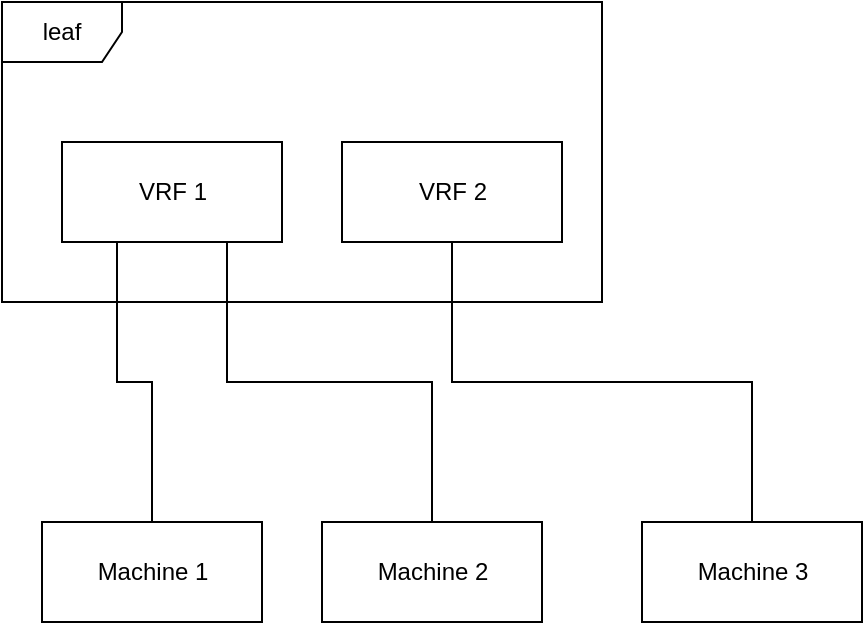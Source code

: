 <mxfile version="13.1.3">
    <diagram id="6hGFLwfOUW9BJ-s0fimq" name="Page-1">
        <mxGraphModel dx="1702" dy="1131" grid="1" gridSize="10" guides="1" tooltips="1" connect="1" arrows="1" fold="1" page="1" pageScale="1" pageWidth="827" pageHeight="1169" math="0" shadow="0">
            <root>
                <mxCell id="0"/>
                <mxCell id="1" parent="0"/>
                <mxCell id="14" style="edgeStyle=orthogonalEdgeStyle;rounded=0;orthogonalLoop=1;jettySize=auto;html=1;exitX=0.25;exitY=1;exitDx=0;exitDy=0;entryX=0.5;entryY=0;entryDx=0;entryDy=0;endArrow=none;endFill=0;" parent="1" source="21" target="13" edge="1">
                    <mxGeometry relative="1" as="geometry">
                        <mxPoint x="167.5" y="590" as="sourcePoint"/>
                    </mxGeometry>
                </mxCell>
                <mxCell id="16" style="rounded=0;orthogonalLoop=1;jettySize=auto;html=1;exitX=0.75;exitY=1;exitDx=0;exitDy=0;entryX=0.5;entryY=0;entryDx=0;entryDy=0;endArrow=none;endFill=0;edgeStyle=orthogonalEdgeStyle;" parent="1" source="21" target="12" edge="1">
                    <mxGeometry relative="1" as="geometry">
                        <mxPoint x="222.5" y="590" as="sourcePoint"/>
                    </mxGeometry>
                </mxCell>
                <mxCell id="12" value="Machine 2" style="html=1;" parent="1" vertex="1">
                    <mxGeometry x="280" y="620" width="110" height="50" as="geometry"/>
                </mxCell>
                <mxCell id="13" value="Machine 1" style="html=1;" parent="1" vertex="1">
                    <mxGeometry x="140" y="620" width="110" height="50" as="geometry"/>
                </mxCell>
                <mxCell id="20" value="leaf" style="shape=umlFrame;whiteSpace=wrap;html=1;" vertex="1" parent="1">
                    <mxGeometry x="120" y="360" width="300" height="150" as="geometry"/>
                </mxCell>
                <mxCell id="21" value="VRF 1" style="html=1;" vertex="1" parent="1">
                    <mxGeometry x="150" y="430" width="110" height="50" as="geometry"/>
                </mxCell>
                <mxCell id="22" value="VRF 2" style="html=1;" vertex="1" parent="1">
                    <mxGeometry x="290" y="430" width="110" height="50" as="geometry"/>
                </mxCell>
                <mxCell id="24" style="edgeStyle=orthogonalEdgeStyle;rounded=0;orthogonalLoop=1;jettySize=auto;html=1;entryX=0.5;entryY=1;entryDx=0;entryDy=0;exitX=0.5;exitY=0;exitDx=0;exitDy=0;endArrow=none;endFill=0;" edge="1" parent="1" source="23" target="22">
                    <mxGeometry relative="1" as="geometry"/>
                </mxCell>
                <mxCell id="23" value="Machine 3" style="html=1;" vertex="1" parent="1">
                    <mxGeometry x="440" y="620" width="110" height="50" as="geometry"/>
                </mxCell>
            </root>
        </mxGraphModel>
    </diagram>
</mxfile>